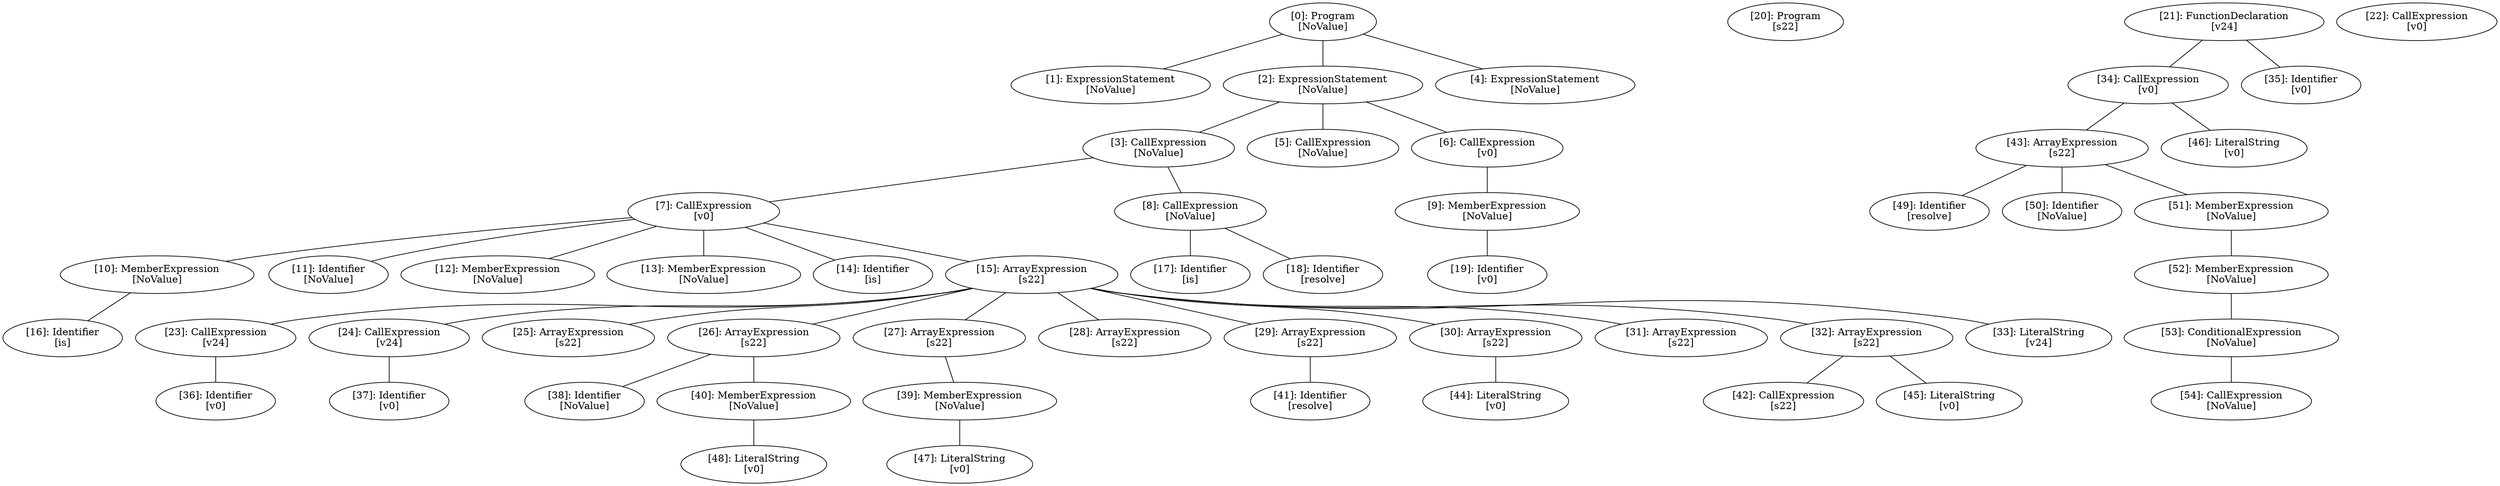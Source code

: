 // Result
graph {
	0 [label="[0]: Program
[NoValue]"]
	1 [label="[1]: ExpressionStatement
[NoValue]"]
	2 [label="[2]: ExpressionStatement
[NoValue]"]
	3 [label="[3]: CallExpression
[NoValue]"]
	4 [label="[4]: ExpressionStatement
[NoValue]"]
	5 [label="[5]: CallExpression
[NoValue]"]
	6 [label="[6]: CallExpression
[v0]"]
	7 [label="[7]: CallExpression
[v0]"]
	8 [label="[8]: CallExpression
[NoValue]"]
	9 [label="[9]: MemberExpression
[NoValue]"]
	10 [label="[10]: MemberExpression
[NoValue]"]
	11 [label="[11]: Identifier
[NoValue]"]
	12 [label="[12]: MemberExpression
[NoValue]"]
	13 [label="[13]: MemberExpression
[NoValue]"]
	14 [label="[14]: Identifier
[is]"]
	15 [label="[15]: ArrayExpression
[s22]"]
	16 [label="[16]: Identifier
[is]"]
	17 [label="[17]: Identifier
[is]"]
	18 [label="[18]: Identifier
[resolve]"]
	19 [label="[19]: Identifier
[v0]"]
	20 [label="[20]: Program
[s22]"]
	21 [label="[21]: FunctionDeclaration
[v24]"]
	22 [label="[22]: CallExpression
[v0]"]
	23 [label="[23]: CallExpression
[v24]"]
	24 [label="[24]: CallExpression
[v24]"]
	25 [label="[25]: ArrayExpression
[s22]"]
	26 [label="[26]: ArrayExpression
[s22]"]
	27 [label="[27]: ArrayExpression
[s22]"]
	28 [label="[28]: ArrayExpression
[s22]"]
	29 [label="[29]: ArrayExpression
[s22]"]
	30 [label="[30]: ArrayExpression
[s22]"]
	31 [label="[31]: ArrayExpression
[s22]"]
	32 [label="[32]: ArrayExpression
[s22]"]
	33 [label="[33]: LiteralString
[v24]"]
	34 [label="[34]: CallExpression
[v0]"]
	35 [label="[35]: Identifier
[v0]"]
	36 [label="[36]: Identifier
[v0]"]
	37 [label="[37]: Identifier
[v0]"]
	38 [label="[38]: Identifier
[NoValue]"]
	39 [label="[39]: MemberExpression
[NoValue]"]
	40 [label="[40]: MemberExpression
[NoValue]"]
	41 [label="[41]: Identifier
[resolve]"]
	42 [label="[42]: CallExpression
[s22]"]
	43 [label="[43]: ArrayExpression
[s22]"]
	44 [label="[44]: LiteralString
[v0]"]
	45 [label="[45]: LiteralString
[v0]"]
	46 [label="[46]: LiteralString
[v0]"]
	47 [label="[47]: LiteralString
[v0]"]
	48 [label="[48]: LiteralString
[v0]"]
	49 [label="[49]: Identifier
[resolve]"]
	50 [label="[50]: Identifier
[NoValue]"]
	51 [label="[51]: MemberExpression
[NoValue]"]
	52 [label="[52]: MemberExpression
[NoValue]"]
	53 [label="[53]: ConditionalExpression
[NoValue]"]
	54 [label="[54]: CallExpression
[NoValue]"]
	0 -- 1
	0 -- 2
	0 -- 4
	2 -- 3
	2 -- 5
	2 -- 6
	3 -- 7
	3 -- 8
	6 -- 9
	7 -- 10
	7 -- 11
	7 -- 12
	7 -- 13
	7 -- 14
	7 -- 15
	8 -- 17
	8 -- 18
	9 -- 19
	10 -- 16
	15 -- 23
	15 -- 24
	15 -- 25
	15 -- 26
	15 -- 27
	15 -- 28
	15 -- 29
	15 -- 30
	15 -- 31
	15 -- 32
	15 -- 33
	21 -- 34
	21 -- 35
	23 -- 36
	24 -- 37
	26 -- 38
	26 -- 40
	27 -- 39
	29 -- 41
	30 -- 44
	32 -- 42
	32 -- 45
	34 -- 43
	34 -- 46
	39 -- 47
	40 -- 48
	43 -- 49
	43 -- 50
	43 -- 51
	51 -- 52
	52 -- 53
	53 -- 54
}
